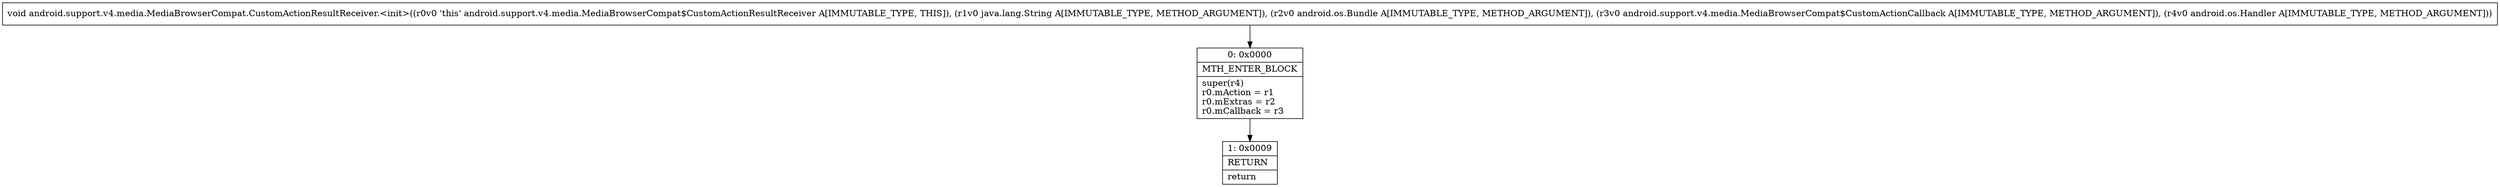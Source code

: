digraph "CFG forandroid.support.v4.media.MediaBrowserCompat.CustomActionResultReceiver.\<init\>(Ljava\/lang\/String;Landroid\/os\/Bundle;Landroid\/support\/v4\/media\/MediaBrowserCompat$CustomActionCallback;Landroid\/os\/Handler;)V" {
Node_0 [shape=record,label="{0\:\ 0x0000|MTH_ENTER_BLOCK\l|super(r4)\lr0.mAction = r1\lr0.mExtras = r2\lr0.mCallback = r3\l}"];
Node_1 [shape=record,label="{1\:\ 0x0009|RETURN\l|return\l}"];
MethodNode[shape=record,label="{void android.support.v4.media.MediaBrowserCompat.CustomActionResultReceiver.\<init\>((r0v0 'this' android.support.v4.media.MediaBrowserCompat$CustomActionResultReceiver A[IMMUTABLE_TYPE, THIS]), (r1v0 java.lang.String A[IMMUTABLE_TYPE, METHOD_ARGUMENT]), (r2v0 android.os.Bundle A[IMMUTABLE_TYPE, METHOD_ARGUMENT]), (r3v0 android.support.v4.media.MediaBrowserCompat$CustomActionCallback A[IMMUTABLE_TYPE, METHOD_ARGUMENT]), (r4v0 android.os.Handler A[IMMUTABLE_TYPE, METHOD_ARGUMENT])) }"];
MethodNode -> Node_0;
Node_0 -> Node_1;
}

